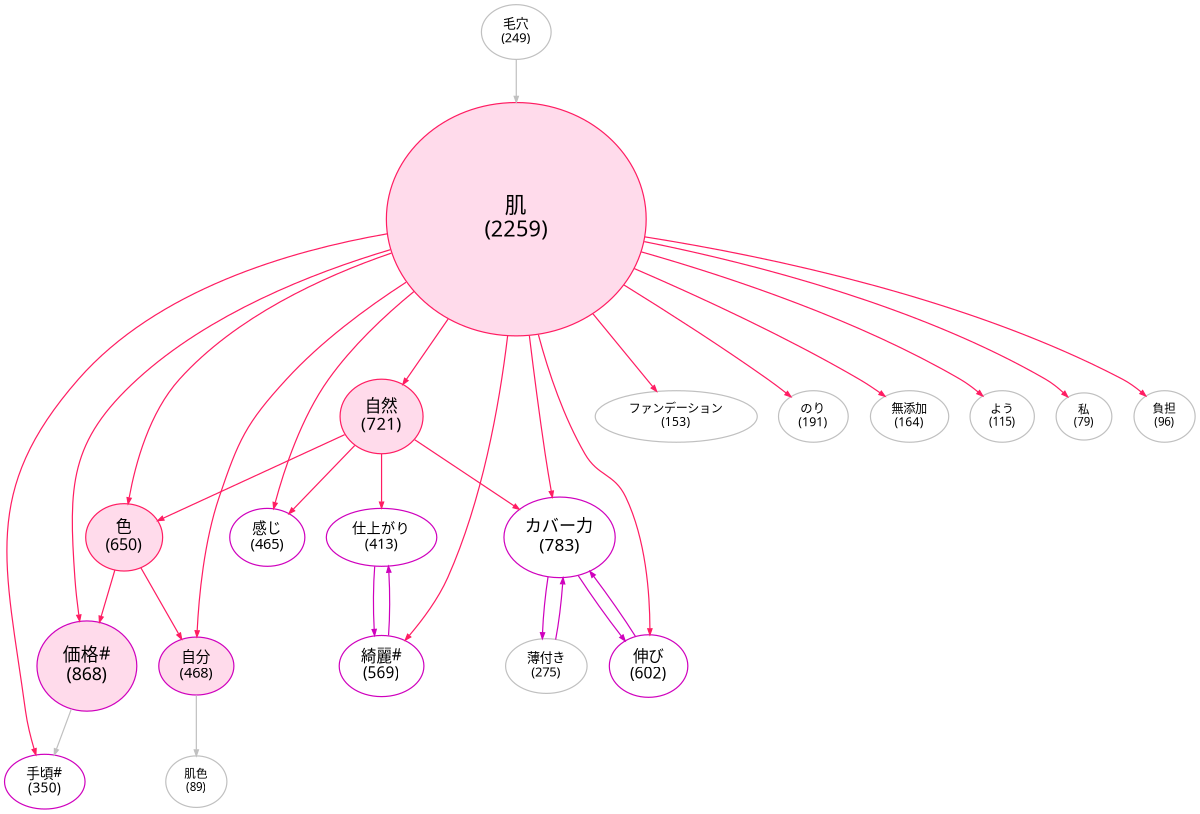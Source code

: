 digraph "g" {
	size="8, 8";
/* K="0"; */
/* sep="-0,0"; */
    node [fontname="arialuni.ttf"];
    edge [arrowsize=0.5];
    "肌\n(2259)\n" [shape=ellipse, width=3.0, height=2.7, fontsize=18, style=filled, fontcolor="black", color="#FF1C62", fillcolor="#FFDBEB"]
    "自然\n(721)\n" [shape=ellipse, width=0.9575033200531209, height=0.8617529880478089, fontsize=13.787516600265604, style=filled, fontcolor="black", color="#FF1C62", fillcolor="#FFDBEB"]
    "色\n(650)\n" [shape=ellipse, width=0.8632138114209827, height=0.7768924302788844, fontsize=13.316069057104913, style=filled, fontcolor="black", color="#FF1C62", fillcolor="#FFDBEB"]
    "価格#\n(868)\n" [shape=ellipse, width=1.152722443559097, height=1.0374501992031873, fontsize=14.763612217795485, style=filled, fontcolor="black", color="#CF00BD", fillcolor="#FFDBEB"]
    "自分\n(468)\n" [shape=ellipse, width=0.6215139442231076, height=0.5593625498007968, fontsize=12.107569721115539, style=filled, fontcolor="black", color="#CF00BD", fillcolor="#FFDBEB"]
    "綺麗#\n(569)\n" [shape=ellipse, width=0.7556440903054449, height=0.6800796812749004, fontsize=12.778220451527226, style=filled, fontcolor="black", color="#CF00BD", fillcolor="#FFFFFF"]
    "感じ\n(465)\n" [shape=ellipse, width=0.6175298804780877, height=0.555776892430279, fontsize=12.087649402390438, style=filled, fontcolor="black", color="#CF00BD", fillcolor="#FFFFFF"]
    "手頃#\n(350)\n" [shape=ellipse, width=0.4648074369189907, height=0.4183266932270916, fontsize=11.324037184594953, style=filled, fontcolor="black", color="#CF00BD", fillcolor="#FFFFFF"]
    "仕上がり\n(413)\n" [shape=ellipse, width=0.548472775564409, height=0.4936254980079681, fontsize=11.742363877822045, style=filled, fontcolor="black", color="#CF00BD", fillcolor="#FFFFFF"]
    "カバー力\n(783)\n" [shape=ellipse, width=1.0398406374501992, height=0.9358565737051793, fontsize=14.199203187250996, style=filled, fontcolor="black", color="#CF00BD", fillcolor="#FFFFFF"]
    "伸び\n(602)\n" [shape=ellipse, width=0.799468791500664, height=0.7195219123505976, fontsize=12.99734395750332, style=filled, fontcolor="black", color="#CF00BD", fillcolor="#FFFFFF"]
    "薄付き\n(275)\n" [shape=ellipse, width=0.3652058432934927, height=0.32868525896414347, fontsize=10.826029216467465, style=filled, fontcolor="black", color="gray", fillcolor="#FFFFFF"]
    "毛穴\n(249)\n" [shape=ellipse, width=0.33067729083665337, height=0.297609561752988, fontsize=10.653386454183266, style=filled, fontcolor="black", color="gray", fillcolor="#FFFFFF"]
    "ファンデーション\n(153)\n" [shape=ellipse, width=0.20318725099601595, height=0.18286852589641436, fontsize=10.01593625498008, style=filled, fontcolor="black", color="gray", fillcolor="#FFFFFF"]
    "のり\n(191)\n" [shape=ellipse, width=0.2536520584329349, height=0.22828685258964143, fontsize=10.268260292164674, style=filled, fontcolor="black", color="gray", fillcolor="#FFFFFF"]
    "無添加\n(164)\n" [shape=ellipse, width=0.21779548472775564, height=0.1960159362549801, fontsize=10.088977423638777, style=filled, fontcolor="black", color="gray", fillcolor="#FFFFFF"]
    "よう\n(115)\n" [shape=ellipse, width=0.15272244355909695, height=0.13745019920318727, fontsize=9.763612217795485, style=filled, fontcolor="black", color="gray", fillcolor="#FFFFFF"]
    "私\n(79)\n" [shape=ellipse, width=0.1049136786188579, height=0.09442231075697212, fontsize=9.52456839309429, style=filled, fontcolor="black", color="gray", fillcolor="#FFFFFF"]
    "肌色\n(89)\n" [shape=ellipse, width=0.11819389110225764, height=0.10637450199203188, fontsize=9.590969455511289, style=filled, fontcolor="black", color="gray", fillcolor="#FFFFFF"]
    "負担\n(96)\n" [shape=ellipse, width=0.12749003984063745, height=0.1147410358565737, fontsize=9.637450199203187, style=filled, fontcolor="black", color="gray", fillcolor="#FFFFFF"]
    "価格#\n(868)\n" -> "手頃#\n(350)\n" [color = "gray"];
    "肌\n(2259)\n" -> "自分\n(468)\n" [color = "#FF1C62"];
    "肌\n(2259)\n" -> "色\n(650)\n" [color = "#FF1C62"];
    "肌\n(2259)\n" -> "綺麗#\n(569)\n" [color = "#FF1C62"];
    "自然\n(721)\n" -> "仕上がり\n(413)\n" [color = "#FF1C62"];
    "自然\n(721)\n" -> "感じ\n(465)\n" [color = "#FF1C62"];
    "色\n(650)\n" -> "自分\n(468)\n" [color = "#FF1C62"];
    "肌\n(2259)\n" -> "感じ\n(465)\n" [color = "#FF1C62"];
    "肌\n(2259)\n" -> "価格#\n(868)\n" [color = "#FF1C62"];
    "肌\n(2259)\n" -> "自然\n(721)\n" [color = "#FF1C62"];
    "肌\n(2259)\n" -> "伸び\n(602)\n" [color = "#FF1C62"];
    "肌\n(2259)\n" -> "負担\n(96)\n" [color = "#FF1C62"];
    "肌\n(2259)\n" -> "カバー力\n(783)\n" [color = "#FF1C62"];
    "綺麗#\n(569)\n" -> "仕上がり\n(413)\n" [color = "#CF00BD"];
    "仕上がり\n(413)\n" -> "綺麗#\n(569)\n" [color = "#CF00BD"];
    "カバー力\n(783)\n" -> "伸び\n(602)\n" [color = "#CF00BD"];
    "伸び\n(602)\n" -> "カバー力\n(783)\n" [color = "#CF00BD"];
    "肌\n(2259)\n" -> "手頃#\n(350)\n" [color = "#FF1C62"];
    "色\n(650)\n" -> "価格#\n(868)\n" [color = "#FF1C62"];
    "自然\n(721)\n" -> "色\n(650)\n" [color = "#FF1C62"];
    "自然\n(721)\n" -> "カバー力\n(783)\n" [color = "#FF1C62"];
    "肌\n(2259)\n" -> "よう\n(115)\n" [color = "#FF1C62"];
    "自分\n(468)\n" -> "肌色\n(89)\n" [color = "gray"];
    "カバー力\n(783)\n" -> "薄付き\n(275)\n" [color = "#CF00BD"];
    "肌\n(2259)\n" -> "ファンデーション\n(153)\n" [color = "#FF1C62"];
    "薄付き\n(275)\n" -> "カバー力\n(783)\n" [color = "#CF00BD"];
    "肌\n(2259)\n" -> "無添加\n(164)\n" [color = "#FF1C62"];
    "肌\n(2259)\n" -> "のり\n(191)\n" [color = "#FF1C62"];
    "肌\n(2259)\n" -> "私\n(79)\n" [color = "#FF1C62"];
    "毛穴\n(249)\n" -> "肌\n(2259)\n" [color = "gray"];
}